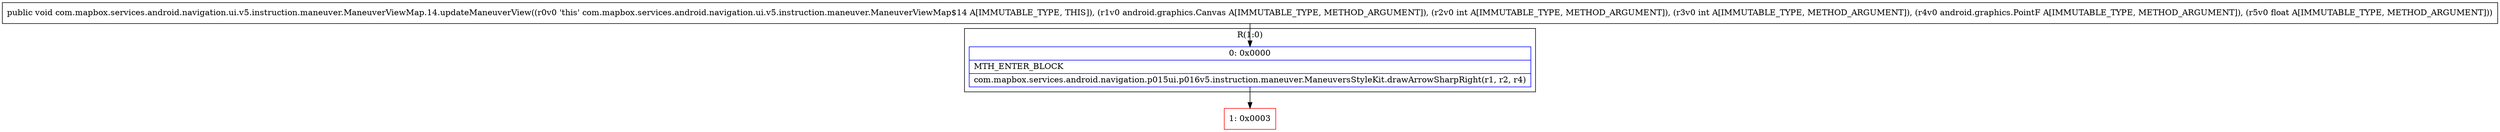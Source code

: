 digraph "CFG forcom.mapbox.services.android.navigation.ui.v5.instruction.maneuver.ManeuverViewMap.14.updateManeuverView(Landroid\/graphics\/Canvas;IILandroid\/graphics\/PointF;F)V" {
subgraph cluster_Region_1135619016 {
label = "R(1:0)";
node [shape=record,color=blue];
Node_0 [shape=record,label="{0\:\ 0x0000|MTH_ENTER_BLOCK\l|com.mapbox.services.android.navigation.p015ui.p016v5.instruction.maneuver.ManeuversStyleKit.drawArrowSharpRight(r1, r2, r4)\l}"];
}
Node_1 [shape=record,color=red,label="{1\:\ 0x0003}"];
MethodNode[shape=record,label="{public void com.mapbox.services.android.navigation.ui.v5.instruction.maneuver.ManeuverViewMap.14.updateManeuverView((r0v0 'this' com.mapbox.services.android.navigation.ui.v5.instruction.maneuver.ManeuverViewMap$14 A[IMMUTABLE_TYPE, THIS]), (r1v0 android.graphics.Canvas A[IMMUTABLE_TYPE, METHOD_ARGUMENT]), (r2v0 int A[IMMUTABLE_TYPE, METHOD_ARGUMENT]), (r3v0 int A[IMMUTABLE_TYPE, METHOD_ARGUMENT]), (r4v0 android.graphics.PointF A[IMMUTABLE_TYPE, METHOD_ARGUMENT]), (r5v0 float A[IMMUTABLE_TYPE, METHOD_ARGUMENT])) }"];
MethodNode -> Node_0;
Node_0 -> Node_1;
}

